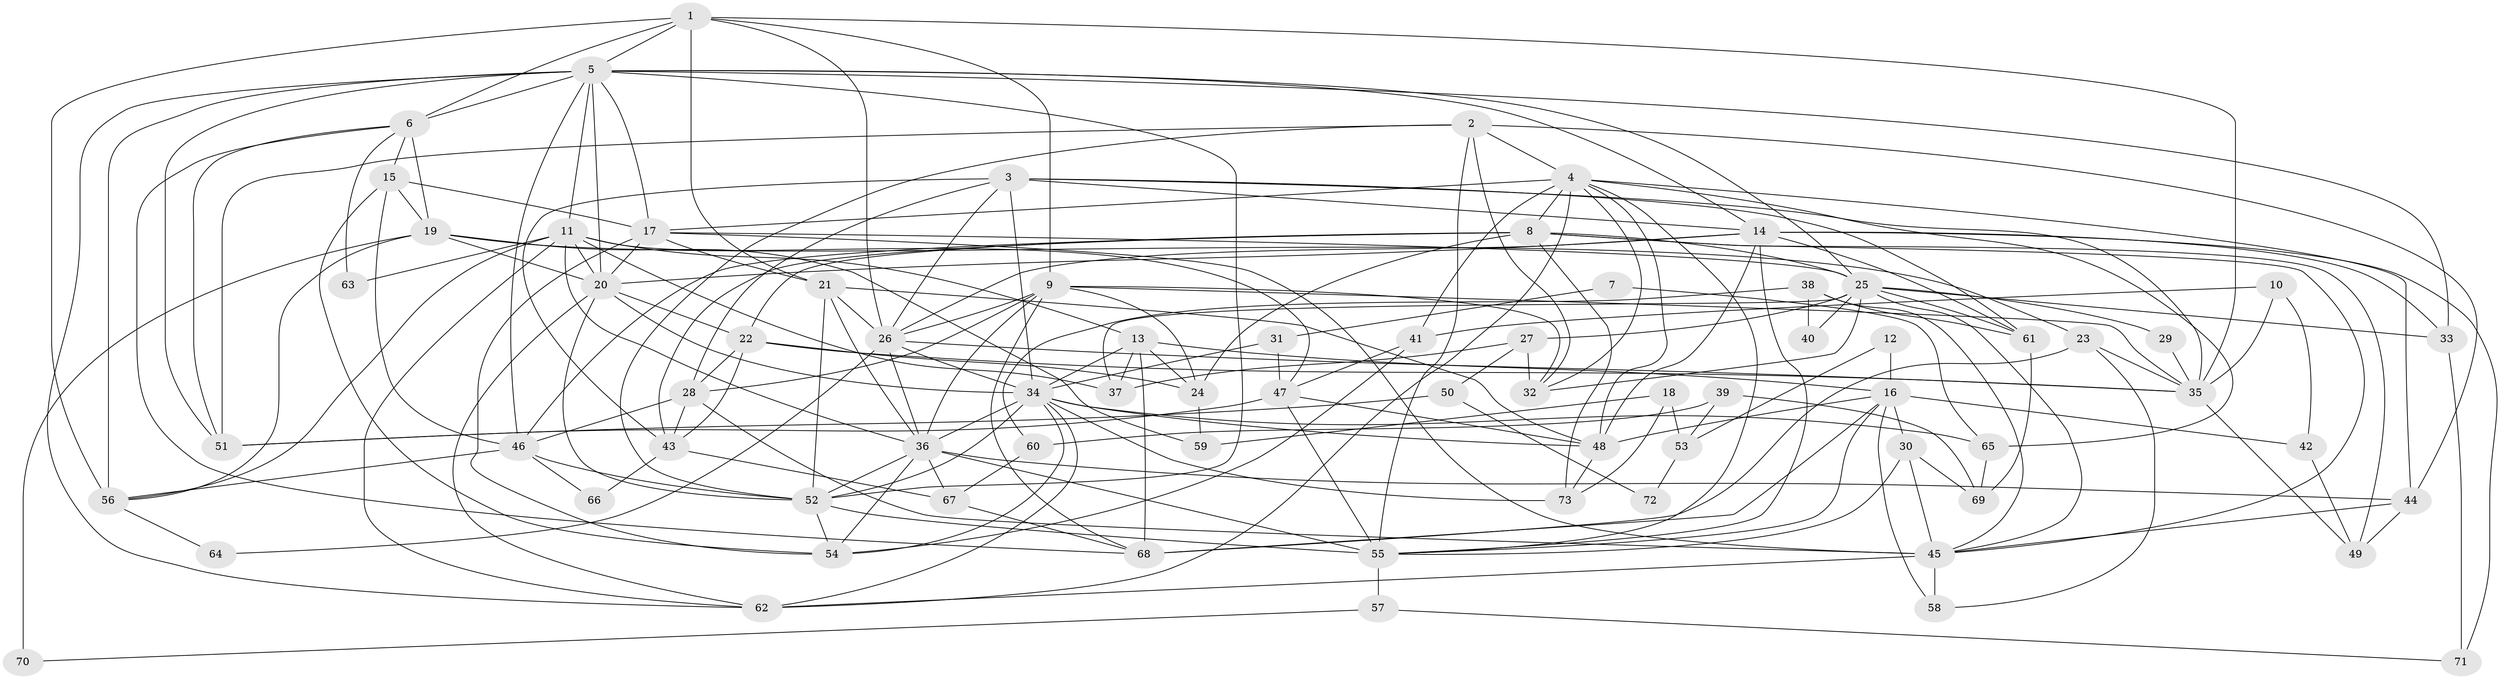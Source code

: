 // original degree distribution, {2: 0.15172413793103448, 6: 0.13793103448275862, 5: 0.1724137931034483, 3: 0.25517241379310346, 8: 0.006896551724137931, 4: 0.2482758620689655, 7: 0.027586206896551724}
// Generated by graph-tools (version 1.1) at 2025/36/03/09/25 02:36:27]
// undirected, 73 vertices, 201 edges
graph export_dot {
graph [start="1"]
  node [color=gray90,style=filled];
  1;
  2;
  3;
  4;
  5;
  6;
  7;
  8;
  9;
  10;
  11;
  12;
  13;
  14;
  15;
  16;
  17;
  18;
  19;
  20;
  21;
  22;
  23;
  24;
  25;
  26;
  27;
  28;
  29;
  30;
  31;
  32;
  33;
  34;
  35;
  36;
  37;
  38;
  39;
  40;
  41;
  42;
  43;
  44;
  45;
  46;
  47;
  48;
  49;
  50;
  51;
  52;
  53;
  54;
  55;
  56;
  57;
  58;
  59;
  60;
  61;
  62;
  63;
  64;
  65;
  66;
  67;
  68;
  69;
  70;
  71;
  72;
  73;
  1 -- 5 [weight=1.0];
  1 -- 6 [weight=1.0];
  1 -- 9 [weight=1.0];
  1 -- 21 [weight=1.0];
  1 -- 26 [weight=1.0];
  1 -- 35 [weight=1.0];
  1 -- 56 [weight=1.0];
  2 -- 4 [weight=1.0];
  2 -- 32 [weight=1.0];
  2 -- 44 [weight=1.0];
  2 -- 51 [weight=1.0];
  2 -- 52 [weight=1.0];
  2 -- 55 [weight=1.0];
  3 -- 14 [weight=3.0];
  3 -- 26 [weight=1.0];
  3 -- 28 [weight=1.0];
  3 -- 34 [weight=1.0];
  3 -- 35 [weight=1.0];
  3 -- 43 [weight=1.0];
  3 -- 61 [weight=1.0];
  4 -- 8 [weight=2.0];
  4 -- 17 [weight=1.0];
  4 -- 32 [weight=1.0];
  4 -- 41 [weight=1.0];
  4 -- 44 [weight=1.0];
  4 -- 48 [weight=1.0];
  4 -- 55 [weight=1.0];
  4 -- 62 [weight=1.0];
  4 -- 65 [weight=1.0];
  5 -- 6 [weight=2.0];
  5 -- 11 [weight=1.0];
  5 -- 14 [weight=1.0];
  5 -- 17 [weight=1.0];
  5 -- 20 [weight=1.0];
  5 -- 25 [weight=1.0];
  5 -- 33 [weight=1.0];
  5 -- 46 [weight=1.0];
  5 -- 51 [weight=1.0];
  5 -- 52 [weight=1.0];
  5 -- 56 [weight=1.0];
  5 -- 62 [weight=1.0];
  6 -- 15 [weight=1.0];
  6 -- 19 [weight=1.0];
  6 -- 51 [weight=1.0];
  6 -- 63 [weight=1.0];
  6 -- 68 [weight=1.0];
  7 -- 31 [weight=1.0];
  7 -- 65 [weight=1.0];
  8 -- 22 [weight=1.0];
  8 -- 24 [weight=1.0];
  8 -- 25 [weight=1.0];
  8 -- 43 [weight=1.0];
  8 -- 45 [weight=1.0];
  8 -- 46 [weight=1.0];
  8 -- 49 [weight=1.0];
  8 -- 73 [weight=1.0];
  9 -- 24 [weight=1.0];
  9 -- 26 [weight=1.0];
  9 -- 28 [weight=1.0];
  9 -- 32 [weight=1.0];
  9 -- 35 [weight=1.0];
  9 -- 36 [weight=2.0];
  9 -- 68 [weight=1.0];
  10 -- 35 [weight=1.0];
  10 -- 41 [weight=1.0];
  10 -- 42 [weight=1.0];
  11 -- 13 [weight=2.0];
  11 -- 20 [weight=3.0];
  11 -- 36 [weight=1.0];
  11 -- 37 [weight=1.0];
  11 -- 47 [weight=1.0];
  11 -- 56 [weight=1.0];
  11 -- 62 [weight=1.0];
  11 -- 63 [weight=1.0];
  12 -- 16 [weight=2.0];
  12 -- 53 [weight=1.0];
  13 -- 16 [weight=1.0];
  13 -- 24 [weight=1.0];
  13 -- 34 [weight=1.0];
  13 -- 37 [weight=1.0];
  13 -- 68 [weight=1.0];
  14 -- 20 [weight=1.0];
  14 -- 26 [weight=1.0];
  14 -- 33 [weight=1.0];
  14 -- 48 [weight=1.0];
  14 -- 55 [weight=1.0];
  14 -- 61 [weight=2.0];
  14 -- 71 [weight=1.0];
  15 -- 17 [weight=1.0];
  15 -- 19 [weight=1.0];
  15 -- 46 [weight=1.0];
  15 -- 54 [weight=1.0];
  16 -- 30 [weight=1.0];
  16 -- 42 [weight=1.0];
  16 -- 48 [weight=1.0];
  16 -- 55 [weight=1.0];
  16 -- 58 [weight=1.0];
  16 -- 68 [weight=1.0];
  17 -- 20 [weight=1.0];
  17 -- 21 [weight=1.0];
  17 -- 25 [weight=1.0];
  17 -- 45 [weight=1.0];
  17 -- 54 [weight=1.0];
  18 -- 53 [weight=1.0];
  18 -- 59 [weight=1.0];
  18 -- 73 [weight=1.0];
  19 -- 20 [weight=1.0];
  19 -- 23 [weight=1.0];
  19 -- 56 [weight=1.0];
  19 -- 59 [weight=1.0];
  19 -- 70 [weight=2.0];
  20 -- 22 [weight=1.0];
  20 -- 34 [weight=1.0];
  20 -- 52 [weight=1.0];
  20 -- 62 [weight=1.0];
  21 -- 26 [weight=1.0];
  21 -- 36 [weight=3.0];
  21 -- 48 [weight=1.0];
  21 -- 52 [weight=1.0];
  22 -- 24 [weight=1.0];
  22 -- 28 [weight=1.0];
  22 -- 35 [weight=1.0];
  22 -- 43 [weight=1.0];
  23 -- 35 [weight=1.0];
  23 -- 58 [weight=1.0];
  23 -- 68 [weight=1.0];
  24 -- 59 [weight=1.0];
  25 -- 27 [weight=1.0];
  25 -- 29 [weight=1.0];
  25 -- 32 [weight=1.0];
  25 -- 33 [weight=1.0];
  25 -- 37 [weight=1.0];
  25 -- 40 [weight=1.0];
  25 -- 45 [weight=1.0];
  25 -- 61 [weight=1.0];
  26 -- 34 [weight=1.0];
  26 -- 35 [weight=1.0];
  26 -- 36 [weight=1.0];
  26 -- 64 [weight=1.0];
  27 -- 32 [weight=1.0];
  27 -- 37 [weight=1.0];
  27 -- 50 [weight=1.0];
  28 -- 43 [weight=1.0];
  28 -- 45 [weight=2.0];
  28 -- 46 [weight=1.0];
  29 -- 35 [weight=1.0];
  30 -- 45 [weight=1.0];
  30 -- 55 [weight=1.0];
  30 -- 69 [weight=1.0];
  31 -- 34 [weight=1.0];
  31 -- 47 [weight=1.0];
  33 -- 71 [weight=1.0];
  34 -- 36 [weight=1.0];
  34 -- 48 [weight=1.0];
  34 -- 52 [weight=1.0];
  34 -- 54 [weight=1.0];
  34 -- 62 [weight=1.0];
  34 -- 65 [weight=1.0];
  34 -- 73 [weight=1.0];
  35 -- 49 [weight=1.0];
  36 -- 44 [weight=1.0];
  36 -- 52 [weight=1.0];
  36 -- 54 [weight=1.0];
  36 -- 55 [weight=2.0];
  36 -- 67 [weight=1.0];
  38 -- 40 [weight=1.0];
  38 -- 45 [weight=1.0];
  38 -- 60 [weight=1.0];
  38 -- 61 [weight=1.0];
  39 -- 53 [weight=1.0];
  39 -- 60 [weight=1.0];
  39 -- 69 [weight=1.0];
  41 -- 47 [weight=1.0];
  41 -- 54 [weight=1.0];
  42 -- 49 [weight=1.0];
  43 -- 66 [weight=1.0];
  43 -- 67 [weight=1.0];
  44 -- 45 [weight=1.0];
  44 -- 49 [weight=1.0];
  45 -- 58 [weight=1.0];
  45 -- 62 [weight=1.0];
  46 -- 52 [weight=1.0];
  46 -- 56 [weight=1.0];
  46 -- 66 [weight=1.0];
  47 -- 48 [weight=1.0];
  47 -- 51 [weight=1.0];
  47 -- 55 [weight=1.0];
  48 -- 73 [weight=1.0];
  50 -- 51 [weight=1.0];
  50 -- 72 [weight=1.0];
  52 -- 54 [weight=1.0];
  52 -- 55 [weight=1.0];
  53 -- 72 [weight=1.0];
  55 -- 57 [weight=1.0];
  56 -- 64 [weight=1.0];
  57 -- 70 [weight=1.0];
  57 -- 71 [weight=1.0];
  60 -- 67 [weight=1.0];
  61 -- 69 [weight=1.0];
  65 -- 69 [weight=1.0];
  67 -- 68 [weight=1.0];
}
